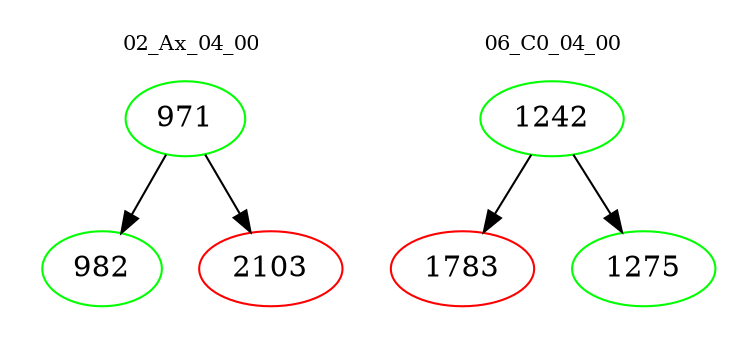 digraph{
subgraph cluster_0 {
color = white
label = "02_Ax_04_00";
fontsize=10;
T0_971 [label="971", color="green"]
T0_971 -> T0_982 [color="black"]
T0_982 [label="982", color="green"]
T0_971 -> T0_2103 [color="black"]
T0_2103 [label="2103", color="red"]
}
subgraph cluster_1 {
color = white
label = "06_C0_04_00";
fontsize=10;
T1_1242 [label="1242", color="green"]
T1_1242 -> T1_1783 [color="black"]
T1_1783 [label="1783", color="red"]
T1_1242 -> T1_1275 [color="black"]
T1_1275 [label="1275", color="green"]
}
}
